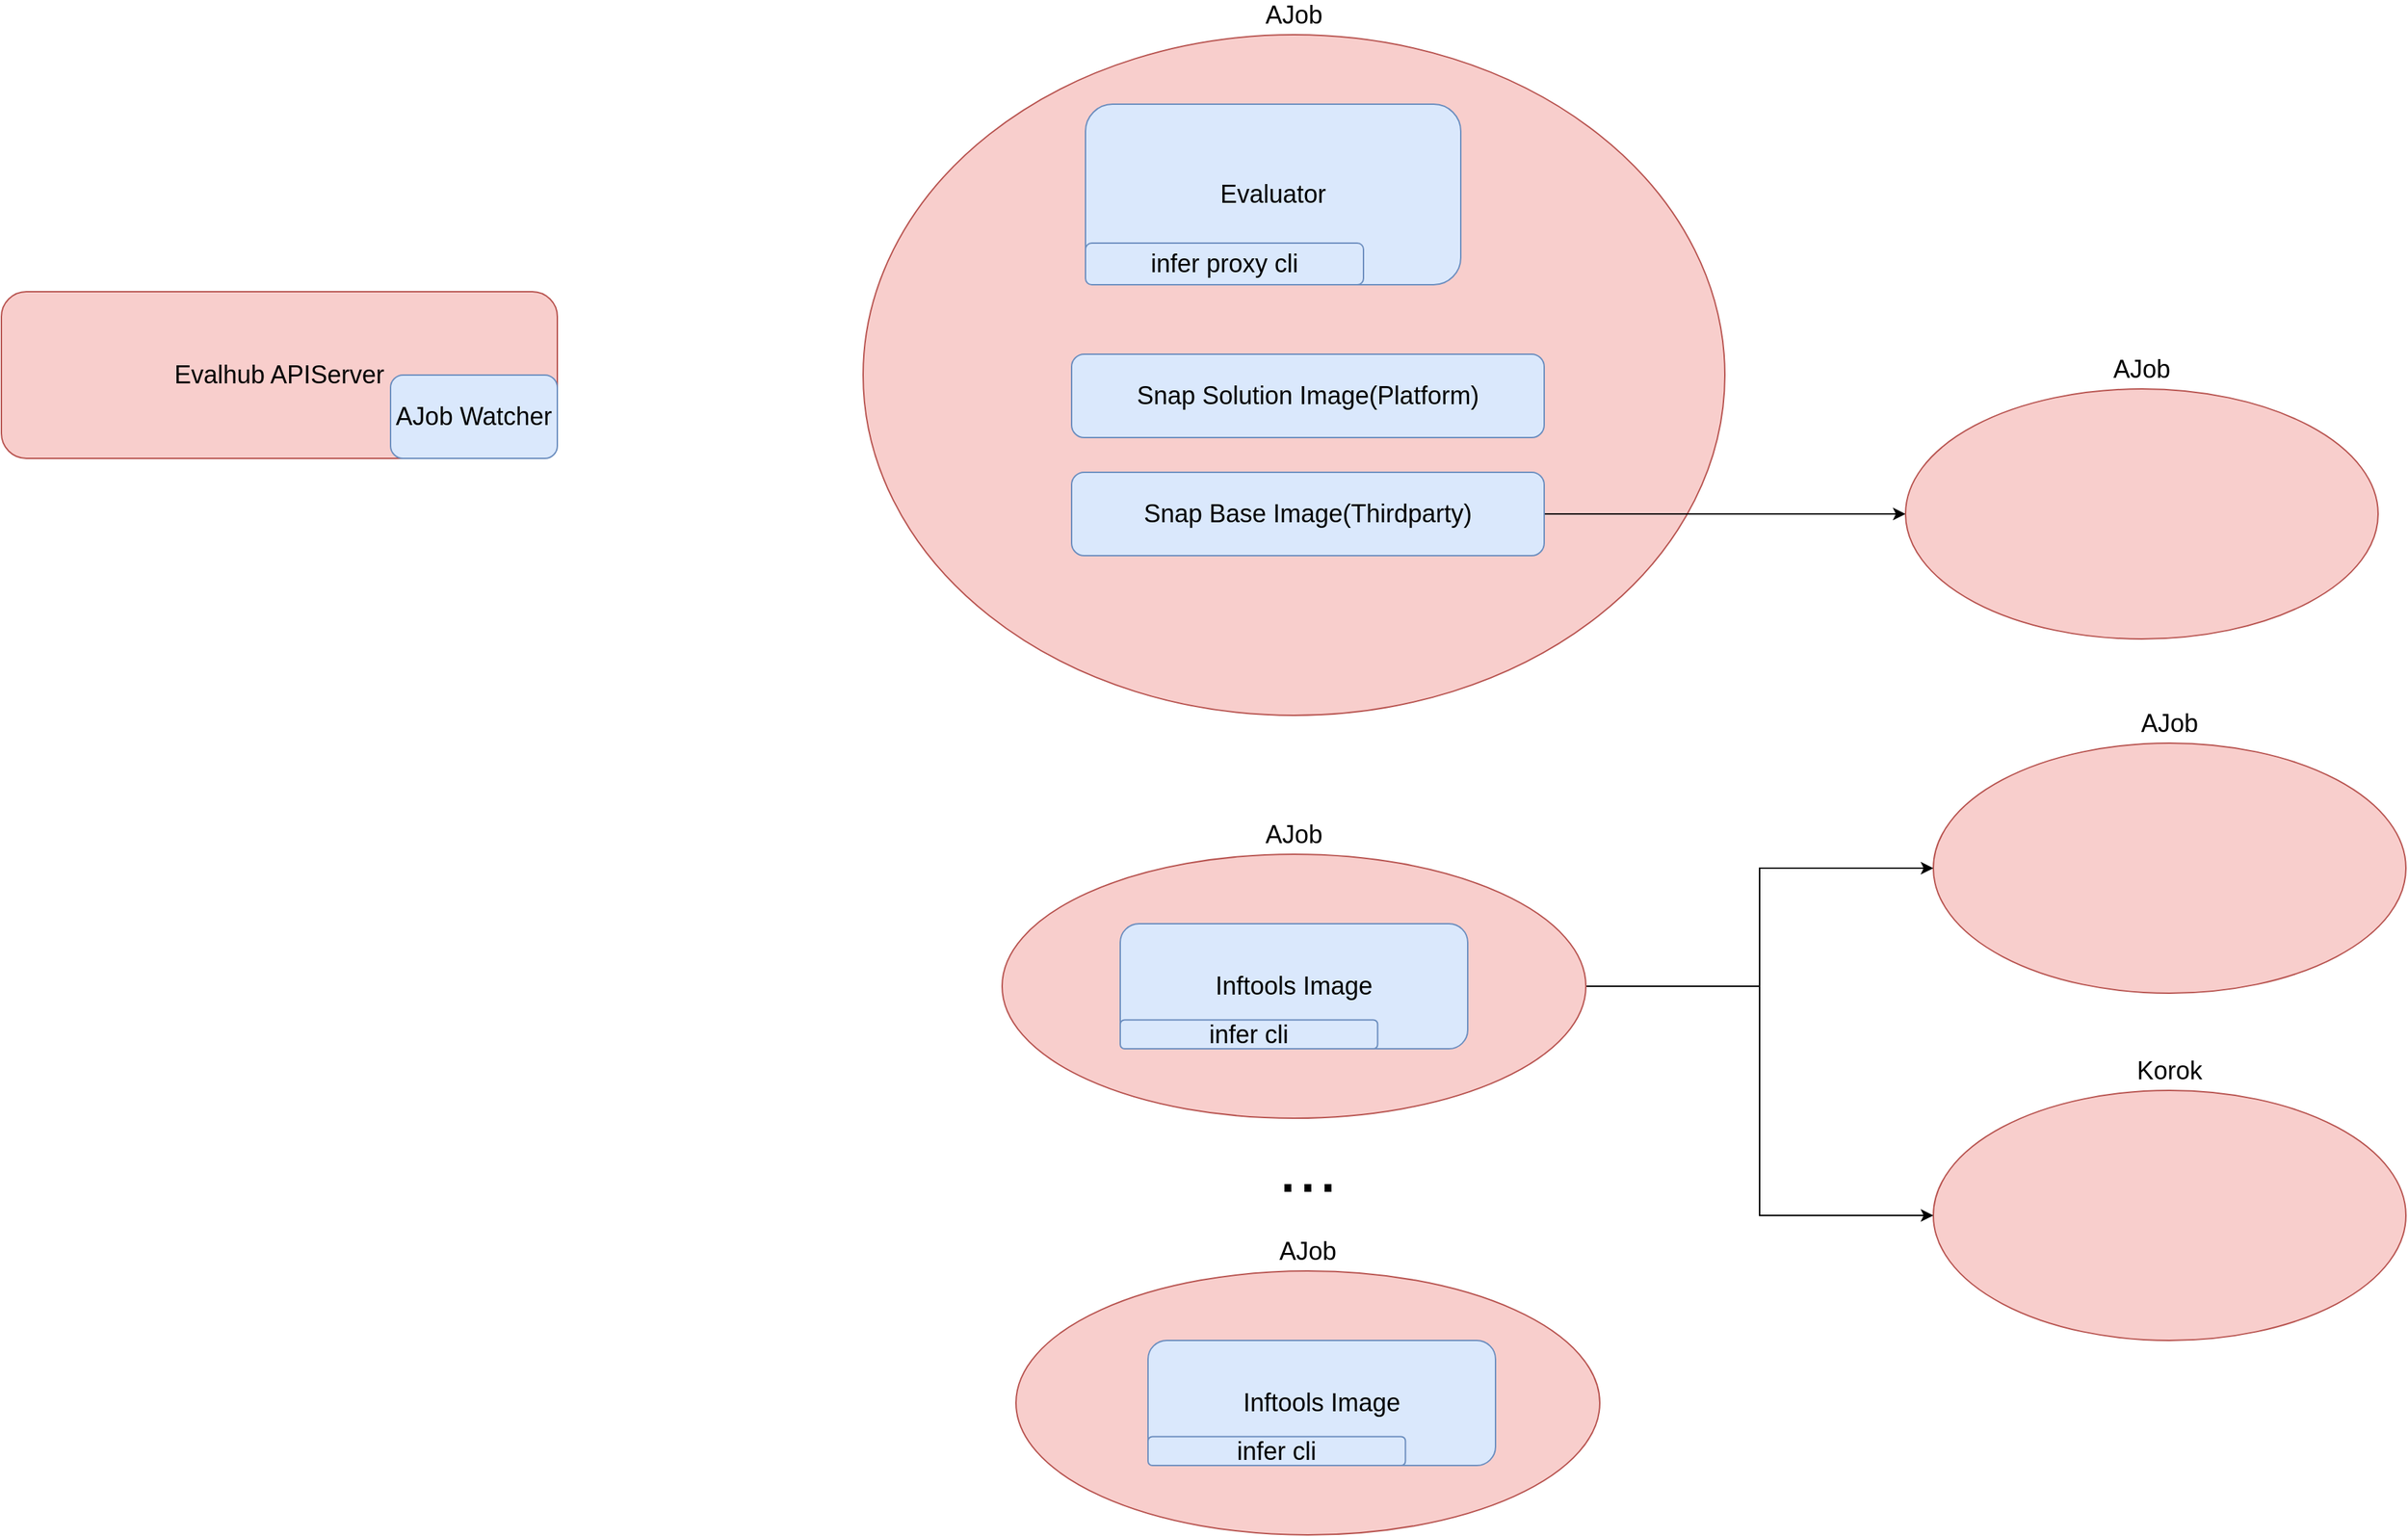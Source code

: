 <mxfile version="20.8.21" type="github">
  <diagram name="第 1 页" id="CxNV2_DBsOv5uQ48vzlA">
    <mxGraphModel dx="1434" dy="828" grid="1" gridSize="10" guides="1" tooltips="1" connect="1" arrows="1" fold="1" page="1" pageScale="1" pageWidth="3300" pageHeight="4681" math="0" shadow="0">
      <root>
        <mxCell id="0" />
        <mxCell id="1" parent="0" />
        <mxCell id="8EsmIynt7PhqSQ1WWh0B-13" value="&lt;font style=&quot;font-size: 18px;&quot;&gt;AJob&lt;/font&gt;" style="ellipse;whiteSpace=wrap;html=1;labelPosition=center;verticalLabelPosition=top;align=center;verticalAlign=bottom;fillColor=#f8cecc;strokeColor=#b85450;fontSize=18;" parent="1" vertex="1">
          <mxGeometry x="740" y="200" width="620" height="490" as="geometry" />
        </mxCell>
        <mxCell id="8EsmIynt7PhqSQ1WWh0B-29" value="Evalhub APIServer" style="rounded=1;whiteSpace=wrap;html=1;fillColor=#f8cecc;strokeColor=#b85450;fontSize=18;" parent="1" vertex="1">
          <mxGeometry x="120" y="385" width="400" height="120" as="geometry" />
        </mxCell>
        <mxCell id="8EsmIynt7PhqSQ1WWh0B-30" value="AJob Watcher" style="rounded=1;whiteSpace=wrap;html=1;fillColor=#dae8fc;strokeColor=#6c8ebf;fontSize=18;" parent="1" vertex="1">
          <mxGeometry x="400" y="445" width="120" height="60" as="geometry" />
        </mxCell>
        <mxCell id="8EsmIynt7PhqSQ1WWh0B-40" value="" style="group;movable=0;resizable=0;rotatable=0;deletable=0;editable=0;locked=1;connectable=0;" parent="1" vertex="1" connectable="0">
          <mxGeometry x="900" y="250" width="270" height="130" as="geometry" />
        </mxCell>
        <mxCell id="8EsmIynt7PhqSQ1WWh0B-38" value="Evaluator" style="rounded=1;whiteSpace=wrap;html=1;fillColor=#dae8fc;strokeColor=#6c8ebf;fontSize=18;" parent="8EsmIynt7PhqSQ1WWh0B-40" vertex="1">
          <mxGeometry width="270" height="130" as="geometry" />
        </mxCell>
        <mxCell id="8EsmIynt7PhqSQ1WWh0B-39" value="infer proxy cli" style="rounded=1;whiteSpace=wrap;html=1;fillColor=#dae8fc;strokeColor=#6c8ebf;fontSize=18;" parent="8EsmIynt7PhqSQ1WWh0B-40" vertex="1">
          <mxGeometry y="100" width="200" height="30" as="geometry" />
        </mxCell>
        <mxCell id="8EsmIynt7PhqSQ1WWh0B-41" value="Snap Solution Image(Platform)" style="rounded=1;whiteSpace=wrap;html=1;fillColor=#dae8fc;strokeColor=#6c8ebf;fontSize=18;" parent="1" vertex="1">
          <mxGeometry x="890" y="430" width="340" height="60" as="geometry" />
        </mxCell>
        <mxCell id="8EsmIynt7PhqSQ1WWh0B-49" style="edgeStyle=orthogonalEdgeStyle;rounded=0;orthogonalLoop=1;jettySize=auto;html=1;exitX=1;exitY=0.5;exitDx=0;exitDy=0;entryX=0;entryY=0.5;entryDx=0;entryDy=0;" parent="1" source="8EsmIynt7PhqSQ1WWh0B-42" target="8EsmIynt7PhqSQ1WWh0B-44" edge="1">
          <mxGeometry relative="1" as="geometry" />
        </mxCell>
        <mxCell id="8EsmIynt7PhqSQ1WWh0B-42" value="Snap Base Image(Thirdparty)" style="rounded=1;whiteSpace=wrap;html=1;fillColor=#dae8fc;strokeColor=#6c8ebf;fontSize=18;" parent="1" vertex="1">
          <mxGeometry x="890" y="515" width="340" height="60" as="geometry" />
        </mxCell>
        <mxCell id="8EsmIynt7PhqSQ1WWh0B-44" value="&lt;font style=&quot;font-size: 18px;&quot;&gt;AJob&lt;/font&gt;" style="ellipse;whiteSpace=wrap;html=1;labelPosition=center;verticalLabelPosition=top;align=center;verticalAlign=bottom;fillColor=#f8cecc;strokeColor=#b85450;fontSize=18;" parent="1" vertex="1">
          <mxGeometry x="1490" y="455" width="340" height="180" as="geometry" />
        </mxCell>
        <mxCell id="8EsmIynt7PhqSQ1WWh0B-45" value="&lt;font style=&quot;font-size: 18px;&quot;&gt;AJob&lt;/font&gt;" style="ellipse;whiteSpace=wrap;html=1;labelPosition=center;verticalLabelPosition=top;align=center;verticalAlign=bottom;fillColor=#f8cecc;strokeColor=#b85450;fontSize=18;" parent="1" vertex="1">
          <mxGeometry x="1510" y="710" width="340" height="180" as="geometry" />
        </mxCell>
        <mxCell id="8EsmIynt7PhqSQ1WWh0B-46" value="&lt;font style=&quot;font-size: 18px;&quot;&gt;Korok&lt;/font&gt;" style="ellipse;whiteSpace=wrap;html=1;labelPosition=center;verticalLabelPosition=top;align=center;verticalAlign=bottom;fillColor=#f8cecc;strokeColor=#b85450;fontSize=18;" parent="1" vertex="1">
          <mxGeometry x="1510" y="960" width="340" height="180" as="geometry" />
        </mxCell>
        <mxCell id="QrJ_XhkReMuVfLxHztqe-5" style="edgeStyle=orthogonalEdgeStyle;rounded=0;orthogonalLoop=1;jettySize=auto;html=1;exitX=1;exitY=0.5;exitDx=0;exitDy=0;entryX=0;entryY=0.5;entryDx=0;entryDy=0;" edge="1" parent="1" source="QrJ_XhkReMuVfLxHztqe-1" target="8EsmIynt7PhqSQ1WWh0B-45">
          <mxGeometry relative="1" as="geometry" />
        </mxCell>
        <mxCell id="QrJ_XhkReMuVfLxHztqe-6" style="edgeStyle=orthogonalEdgeStyle;rounded=0;orthogonalLoop=1;jettySize=auto;html=1;exitX=1;exitY=0.5;exitDx=0;exitDy=0;entryX=0;entryY=0.5;entryDx=0;entryDy=0;" edge="1" parent="1" source="QrJ_XhkReMuVfLxHztqe-1" target="8EsmIynt7PhqSQ1WWh0B-46">
          <mxGeometry relative="1" as="geometry" />
        </mxCell>
        <mxCell id="QrJ_XhkReMuVfLxHztqe-1" value="&lt;font style=&quot;font-size: 18px;&quot;&gt;AJob&lt;/font&gt;" style="ellipse;whiteSpace=wrap;html=1;labelPosition=center;verticalLabelPosition=top;align=center;verticalAlign=bottom;fillColor=#f8cecc;strokeColor=#b85450;fontSize=18;" vertex="1" parent="1">
          <mxGeometry x="840" y="790" width="420" height="190" as="geometry" />
        </mxCell>
        <mxCell id="QrJ_XhkReMuVfLxHztqe-2" value="" style="group;movable=1;resizable=1;rotatable=1;deletable=1;editable=1;locked=0;connectable=1;" vertex="1" connectable="0" parent="1">
          <mxGeometry x="925" y="840" width="250" height="90" as="geometry" />
        </mxCell>
        <mxCell id="QrJ_XhkReMuVfLxHztqe-3" value="Inftools Image" style="rounded=1;whiteSpace=wrap;html=1;fillColor=#dae8fc;strokeColor=#6c8ebf;fontSize=18;" vertex="1" parent="QrJ_XhkReMuVfLxHztqe-2">
          <mxGeometry width="250" height="90" as="geometry" />
        </mxCell>
        <mxCell id="QrJ_XhkReMuVfLxHztqe-4" value="infer cli" style="rounded=1;whiteSpace=wrap;html=1;fillColor=#dae8fc;strokeColor=#6c8ebf;fontSize=18;" vertex="1" parent="QrJ_XhkReMuVfLxHztqe-2">
          <mxGeometry y="69.231" width="185.185" height="20.769" as="geometry" />
        </mxCell>
        <mxCell id="QrJ_XhkReMuVfLxHztqe-7" value="&lt;font style=&quot;font-size: 18px;&quot;&gt;AJob&lt;/font&gt;" style="ellipse;whiteSpace=wrap;html=1;labelPosition=center;verticalLabelPosition=top;align=center;verticalAlign=bottom;fillColor=#f8cecc;strokeColor=#b85450;fontSize=18;" vertex="1" parent="1">
          <mxGeometry x="850" y="1090" width="420" height="190" as="geometry" />
        </mxCell>
        <mxCell id="QrJ_XhkReMuVfLxHztqe-8" value="" style="group;movable=1;resizable=1;rotatable=1;deletable=1;editable=1;locked=0;connectable=1;" vertex="1" connectable="0" parent="1">
          <mxGeometry x="945" y="1140" width="250" height="90" as="geometry" />
        </mxCell>
        <mxCell id="QrJ_XhkReMuVfLxHztqe-9" value="Inftools Image" style="rounded=1;whiteSpace=wrap;html=1;fillColor=#dae8fc;strokeColor=#6c8ebf;fontSize=18;" vertex="1" parent="QrJ_XhkReMuVfLxHztqe-8">
          <mxGeometry width="250" height="90" as="geometry" />
        </mxCell>
        <mxCell id="QrJ_XhkReMuVfLxHztqe-10" value="infer cli" style="rounded=1;whiteSpace=wrap;html=1;fillColor=#dae8fc;strokeColor=#6c8ebf;fontSize=18;" vertex="1" parent="QrJ_XhkReMuVfLxHztqe-8">
          <mxGeometry y="69.231" width="185.185" height="20.769" as="geometry" />
        </mxCell>
        <mxCell id="QrJ_XhkReMuVfLxHztqe-11" value="&lt;font style=&quot;font-size: 52px;&quot;&gt;...&lt;/font&gt;" style="text;html=1;strokeColor=none;fillColor=none;align=center;verticalAlign=middle;whiteSpace=wrap;rounded=0;" vertex="1" parent="1">
          <mxGeometry x="1030" y="1000" width="60" height="30" as="geometry" />
        </mxCell>
      </root>
    </mxGraphModel>
  </diagram>
</mxfile>
